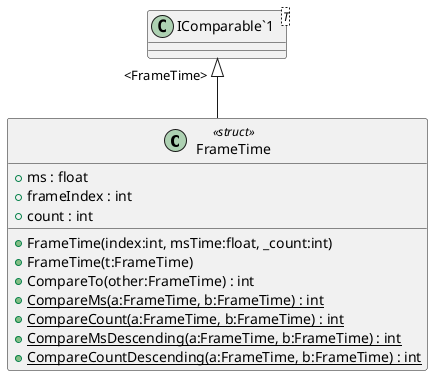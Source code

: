 @startuml
class FrameTime <<struct>> {
    + ms : float
    + frameIndex : int
    + count : int
    + FrameTime(index:int, msTime:float, _count:int)
    + FrameTime(t:FrameTime)
    + CompareTo(other:FrameTime) : int
    + {static} CompareMs(a:FrameTime, b:FrameTime) : int
    + {static} CompareCount(a:FrameTime, b:FrameTime) : int
    + {static} CompareMsDescending(a:FrameTime, b:FrameTime) : int
    + {static} CompareCountDescending(a:FrameTime, b:FrameTime) : int
}
class "IComparable`1"<T> {
}
"IComparable`1" "<FrameTime>" <|-- FrameTime
@enduml
